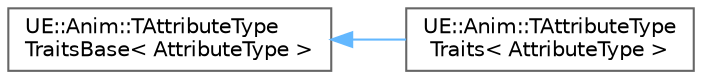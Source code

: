 digraph "Graphical Class Hierarchy"
{
 // INTERACTIVE_SVG=YES
 // LATEX_PDF_SIZE
  bgcolor="transparent";
  edge [fontname=Helvetica,fontsize=10,labelfontname=Helvetica,labelfontsize=10];
  node [fontname=Helvetica,fontsize=10,shape=box,height=0.2,width=0.4];
  rankdir="LR";
  Node0 [id="Node000000",label="UE::Anim::TAttributeType\lTraitsBase\< AttributeType \>",height=0.2,width=0.4,color="grey40", fillcolor="white", style="filled",URL="$d2/d49/structUE_1_1Anim_1_1TAttributeTypeTraitsBase.html",tooltip="Set of type-traits, used by the Animation Attributes system to verify and implement certain behavior."];
  Node0 -> Node1 [id="edge8917_Node000000_Node000001",dir="back",color="steelblue1",style="solid",tooltip=" "];
  Node1 [id="Node000001",label="UE::Anim::TAttributeType\lTraits\< AttributeType \>",height=0.2,width=0.4,color="grey40", fillcolor="white", style="filled",URL="$d7/db6/structUE_1_1Anim_1_1TAttributeTypeTraits.html",tooltip=" "];
}
